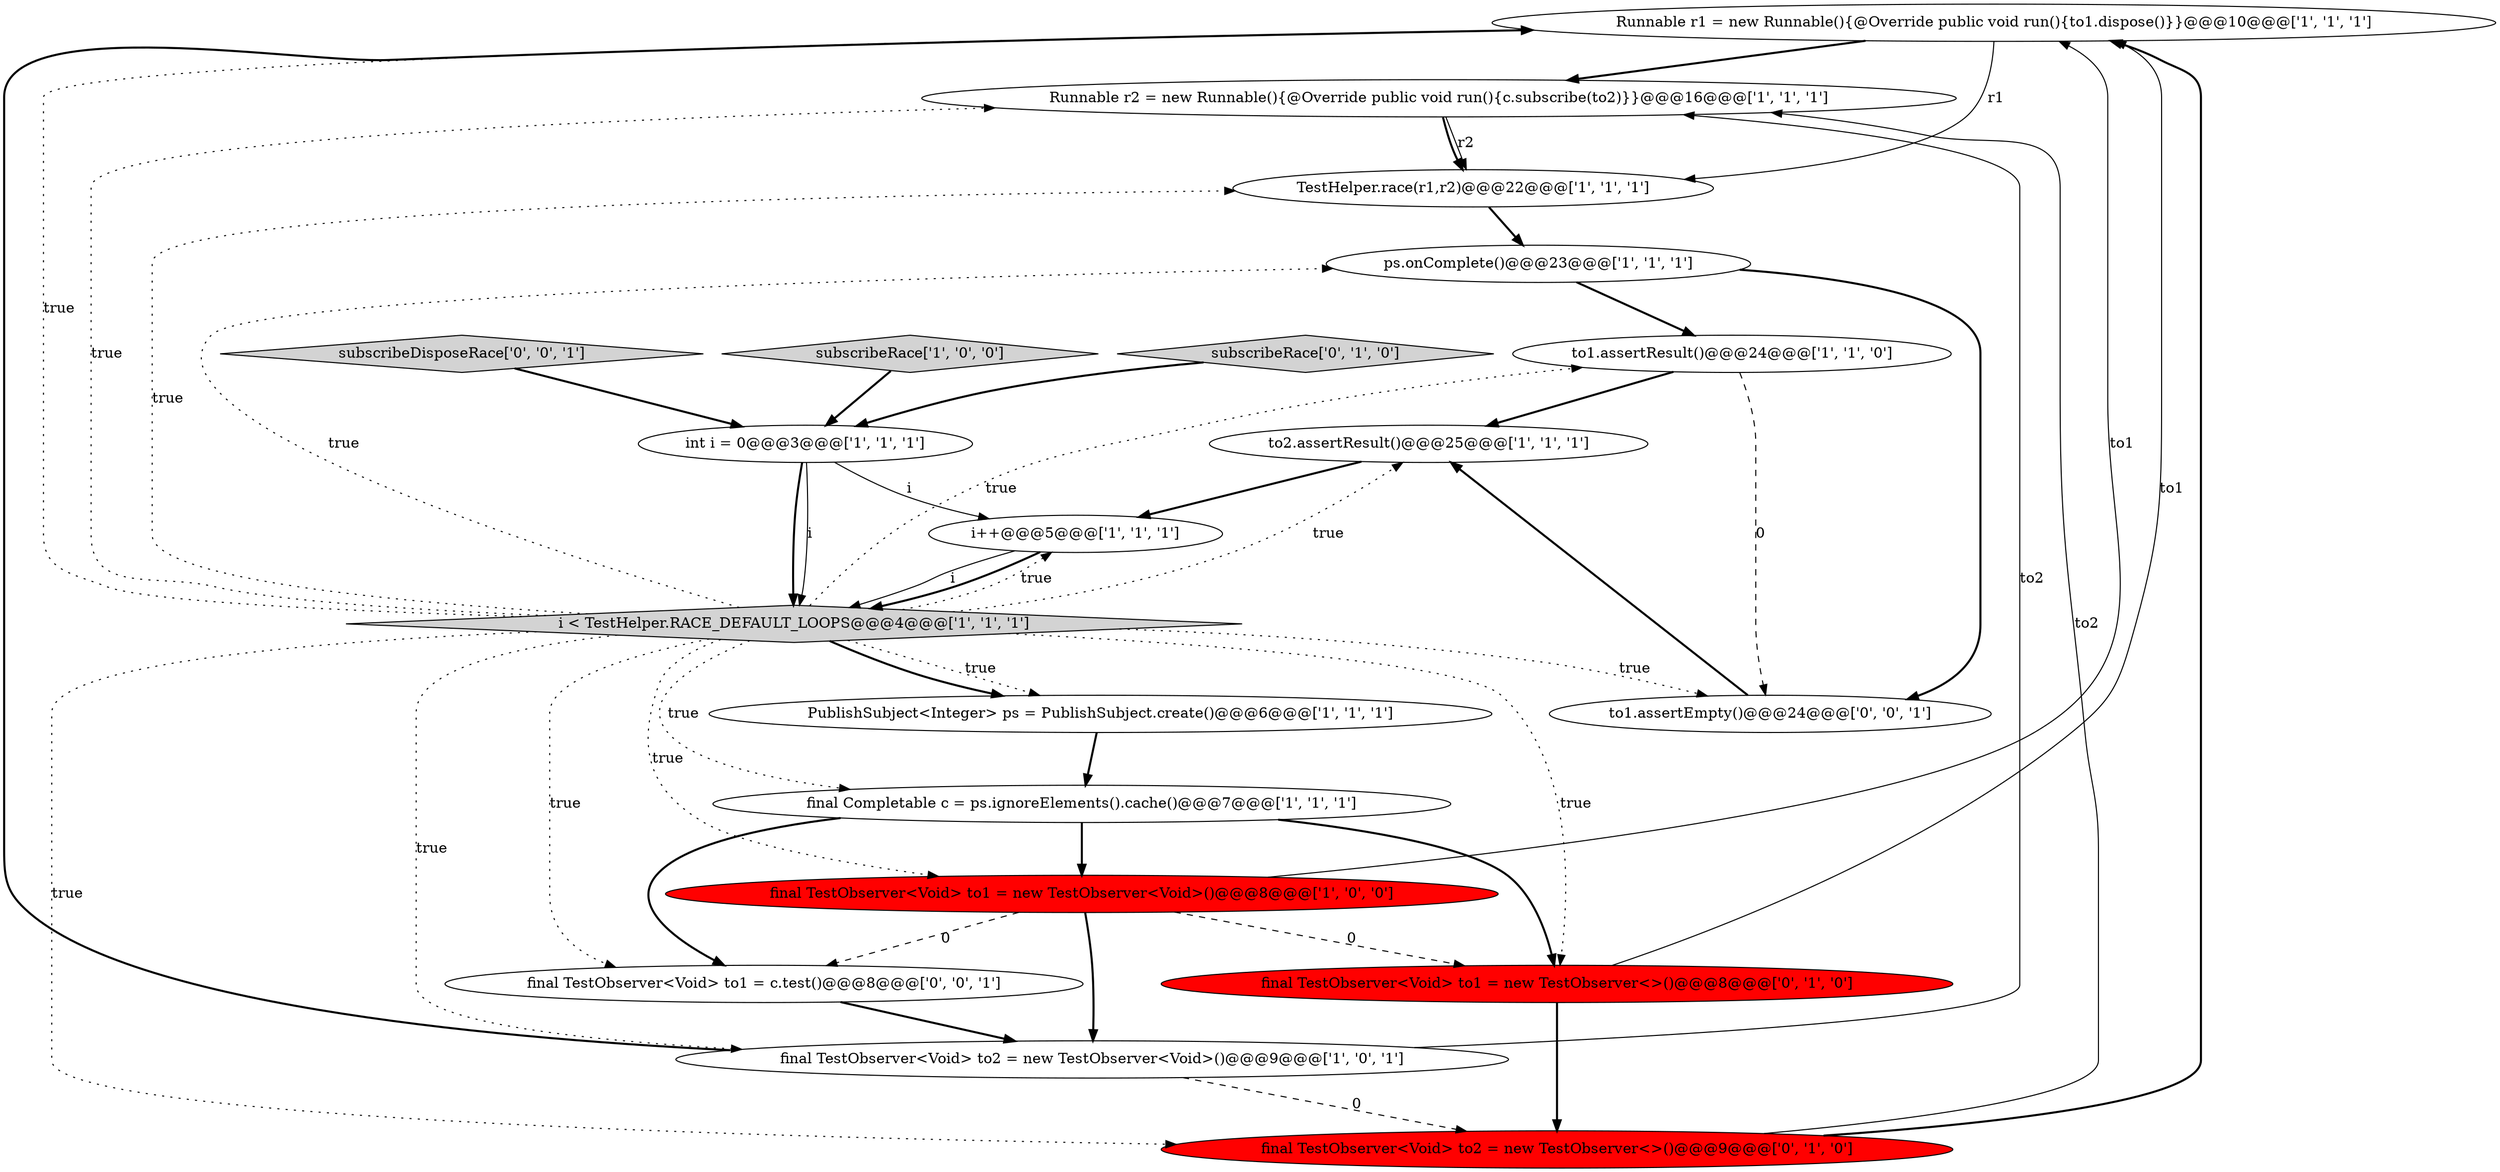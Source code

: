 digraph {
12 [style = filled, label = "Runnable r1 = new Runnable(){@Override public void run(){to1.dispose()}}@@@10@@@['1', '1', '1']", fillcolor = white, shape = ellipse image = "AAA0AAABBB1BBB"];
14 [style = filled, label = "subscribeRace['0', '1', '0']", fillcolor = lightgray, shape = diamond image = "AAA0AAABBB2BBB"];
0 [style = filled, label = "i < TestHelper.RACE_DEFAULT_LOOPS@@@4@@@['1', '1', '1']", fillcolor = lightgray, shape = diamond image = "AAA0AAABBB1BBB"];
4 [style = filled, label = "int i = 0@@@3@@@['1', '1', '1']", fillcolor = white, shape = ellipse image = "AAA0AAABBB1BBB"];
8 [style = filled, label = "PublishSubject<Integer> ps = PublishSubject.create()@@@6@@@['1', '1', '1']", fillcolor = white, shape = ellipse image = "AAA0AAABBB1BBB"];
11 [style = filled, label = "final Completable c = ps.ignoreElements().cache()@@@7@@@['1', '1', '1']", fillcolor = white, shape = ellipse image = "AAA0AAABBB1BBB"];
10 [style = filled, label = "to2.assertResult()@@@25@@@['1', '1', '1']", fillcolor = white, shape = ellipse image = "AAA0AAABBB1BBB"];
15 [style = filled, label = "final TestObserver<Void> to1 = new TestObserver<>()@@@8@@@['0', '1', '0']", fillcolor = red, shape = ellipse image = "AAA1AAABBB2BBB"];
18 [style = filled, label = "final TestObserver<Void> to1 = c.test()@@@8@@@['0', '0', '1']", fillcolor = white, shape = ellipse image = "AAA0AAABBB3BBB"];
9 [style = filled, label = "Runnable r2 = new Runnable(){@Override public void run(){c.subscribe(to2)}}@@@16@@@['1', '1', '1']", fillcolor = white, shape = ellipse image = "AAA0AAABBB1BBB"];
3 [style = filled, label = "ps.onComplete()@@@23@@@['1', '1', '1']", fillcolor = white, shape = ellipse image = "AAA0AAABBB1BBB"];
6 [style = filled, label = "final TestObserver<Void> to2 = new TestObserver<Void>()@@@9@@@['1', '0', '1']", fillcolor = white, shape = ellipse image = "AAA0AAABBB1BBB"];
17 [style = filled, label = "subscribeDisposeRace['0', '0', '1']", fillcolor = lightgray, shape = diamond image = "AAA0AAABBB3BBB"];
13 [style = filled, label = "subscribeRace['1', '0', '0']", fillcolor = lightgray, shape = diamond image = "AAA0AAABBB1BBB"];
7 [style = filled, label = "to1.assertResult()@@@24@@@['1', '1', '0']", fillcolor = white, shape = ellipse image = "AAA0AAABBB1BBB"];
16 [style = filled, label = "final TestObserver<Void> to2 = new TestObserver<>()@@@9@@@['0', '1', '0']", fillcolor = red, shape = ellipse image = "AAA1AAABBB2BBB"];
5 [style = filled, label = "final TestObserver<Void> to1 = new TestObserver<Void>()@@@8@@@['1', '0', '0']", fillcolor = red, shape = ellipse image = "AAA1AAABBB1BBB"];
1 [style = filled, label = "i++@@@5@@@['1', '1', '1']", fillcolor = white, shape = ellipse image = "AAA0AAABBB1BBB"];
19 [style = filled, label = "to1.assertEmpty()@@@24@@@['0', '0', '1']", fillcolor = white, shape = ellipse image = "AAA0AAABBB3BBB"];
2 [style = filled, label = "TestHelper.race(r1,r2)@@@22@@@['1', '1', '1']", fillcolor = white, shape = ellipse image = "AAA0AAABBB1BBB"];
0->12 [style = dotted, label="true"];
16->9 [style = solid, label="to2"];
0->5 [style = dotted, label="true"];
0->18 [style = dotted, label="true"];
0->10 [style = dotted, label="true"];
9->2 [style = bold, label=""];
5->12 [style = solid, label="to1"];
7->10 [style = bold, label=""];
0->19 [style = dotted, label="true"];
0->15 [style = dotted, label="true"];
15->12 [style = solid, label="to1"];
2->3 [style = bold, label=""];
4->1 [style = solid, label="i"];
19->10 [style = bold, label=""];
1->0 [style = bold, label=""];
5->18 [style = dashed, label="0"];
12->9 [style = bold, label=""];
15->16 [style = bold, label=""];
0->6 [style = dotted, label="true"];
11->18 [style = bold, label=""];
11->15 [style = bold, label=""];
4->0 [style = bold, label=""];
0->8 [style = dotted, label="true"];
1->0 [style = solid, label="i"];
11->5 [style = bold, label=""];
6->16 [style = dashed, label="0"];
9->2 [style = solid, label="r2"];
5->6 [style = bold, label=""];
12->2 [style = solid, label="r1"];
3->7 [style = bold, label=""];
18->6 [style = bold, label=""];
3->19 [style = bold, label=""];
7->19 [style = dashed, label="0"];
0->8 [style = bold, label=""];
4->0 [style = solid, label="i"];
0->3 [style = dotted, label="true"];
0->16 [style = dotted, label="true"];
0->2 [style = dotted, label="true"];
6->9 [style = solid, label="to2"];
10->1 [style = bold, label=""];
5->15 [style = dashed, label="0"];
8->11 [style = bold, label=""];
0->11 [style = dotted, label="true"];
16->12 [style = bold, label=""];
0->9 [style = dotted, label="true"];
17->4 [style = bold, label=""];
0->7 [style = dotted, label="true"];
0->1 [style = dotted, label="true"];
14->4 [style = bold, label=""];
13->4 [style = bold, label=""];
6->12 [style = bold, label=""];
}
